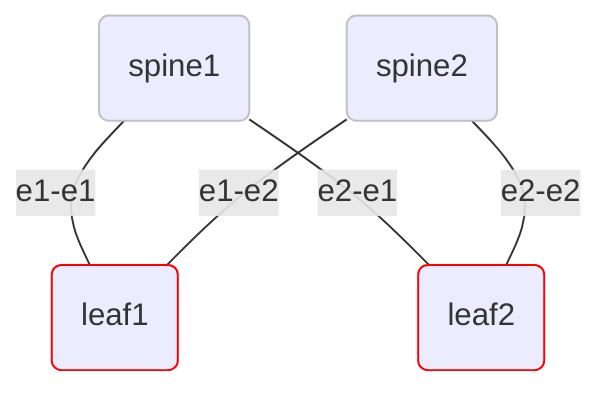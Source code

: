 flowchart TD
    classDef white stroke:#FFFFFF
    classDef silver stroke:#C0C0C0
    classDef gray stroke:#808080
    classDef black stroke:#000000
    classDef red stroke:#FF0000
    classDef maroon stroke:#800000
    classDef yellow stroke:#FFFF00
    classDef olive stroke:#808000
    classDef lime stroke:#00FF00
    classDef green stroke:#008000
    classDef aqua stroke:#00FFFF
    classDef teal stroke:#008080
    classDef blue stroke:#0000FF
    classDef navy stroke:#000080
    classDef fuchsia stroke:#FF00FF
    classDef purple stroke:#800080
    s1(spine1):::silver
    s2(spine2):::silver
    l1(leaf1):::red
    l2(leaf2):::red
    s1--e1-e1---l1
    s1--e2-e1---l2
    s2--e1-e2---l1
    s2--e2-e2---l2